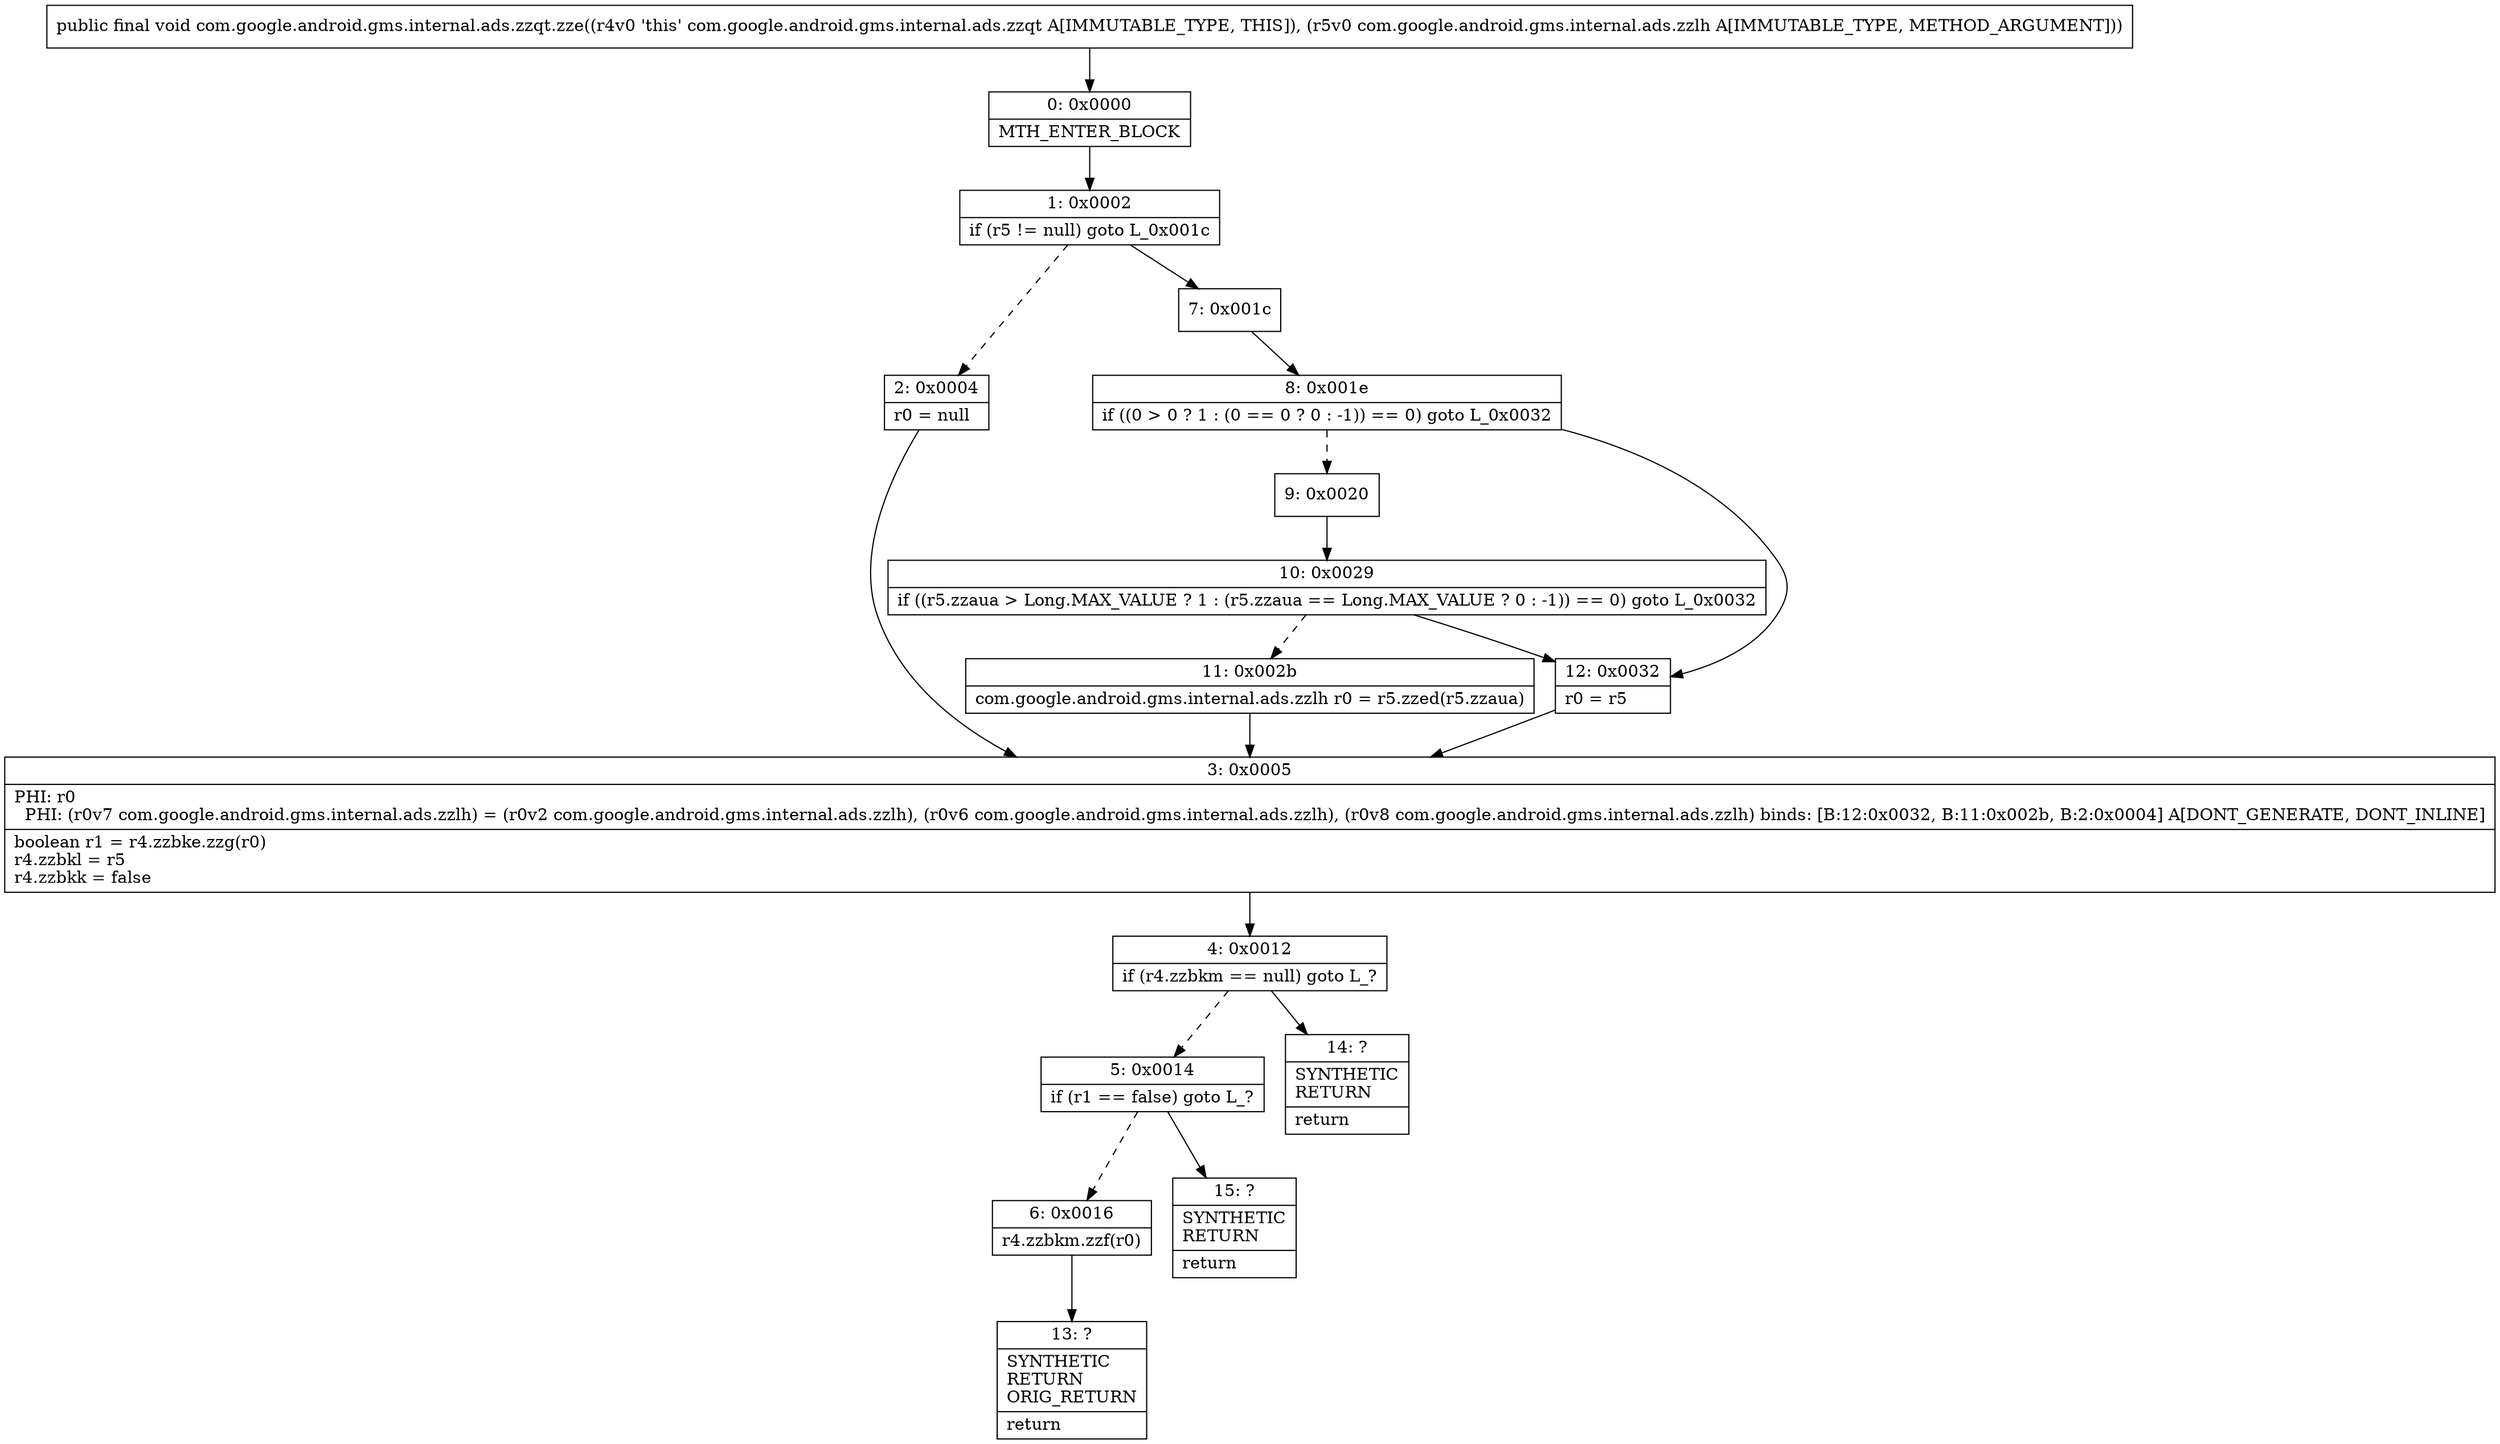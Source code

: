 digraph "CFG forcom.google.android.gms.internal.ads.zzqt.zze(Lcom\/google\/android\/gms\/internal\/ads\/zzlh;)V" {
Node_0 [shape=record,label="{0\:\ 0x0000|MTH_ENTER_BLOCK\l}"];
Node_1 [shape=record,label="{1\:\ 0x0002|if (r5 != null) goto L_0x001c\l}"];
Node_2 [shape=record,label="{2\:\ 0x0004|r0 = null\l}"];
Node_3 [shape=record,label="{3\:\ 0x0005|PHI: r0 \l  PHI: (r0v7 com.google.android.gms.internal.ads.zzlh) = (r0v2 com.google.android.gms.internal.ads.zzlh), (r0v6 com.google.android.gms.internal.ads.zzlh), (r0v8 com.google.android.gms.internal.ads.zzlh) binds: [B:12:0x0032, B:11:0x002b, B:2:0x0004] A[DONT_GENERATE, DONT_INLINE]\l|boolean r1 = r4.zzbke.zzg(r0)\lr4.zzbkl = r5\lr4.zzbkk = false\l}"];
Node_4 [shape=record,label="{4\:\ 0x0012|if (r4.zzbkm == null) goto L_?\l}"];
Node_5 [shape=record,label="{5\:\ 0x0014|if (r1 == false) goto L_?\l}"];
Node_6 [shape=record,label="{6\:\ 0x0016|r4.zzbkm.zzf(r0)\l}"];
Node_7 [shape=record,label="{7\:\ 0x001c}"];
Node_8 [shape=record,label="{8\:\ 0x001e|if ((0 \> 0 ? 1 : (0 == 0 ? 0 : \-1)) == 0) goto L_0x0032\l}"];
Node_9 [shape=record,label="{9\:\ 0x0020}"];
Node_10 [shape=record,label="{10\:\ 0x0029|if ((r5.zzaua \> Long.MAX_VALUE ? 1 : (r5.zzaua == Long.MAX_VALUE ? 0 : \-1)) == 0) goto L_0x0032\l}"];
Node_11 [shape=record,label="{11\:\ 0x002b|com.google.android.gms.internal.ads.zzlh r0 = r5.zzed(r5.zzaua)\l}"];
Node_12 [shape=record,label="{12\:\ 0x0032|r0 = r5\l}"];
Node_13 [shape=record,label="{13\:\ ?|SYNTHETIC\lRETURN\lORIG_RETURN\l|return\l}"];
Node_14 [shape=record,label="{14\:\ ?|SYNTHETIC\lRETURN\l|return\l}"];
Node_15 [shape=record,label="{15\:\ ?|SYNTHETIC\lRETURN\l|return\l}"];
MethodNode[shape=record,label="{public final void com.google.android.gms.internal.ads.zzqt.zze((r4v0 'this' com.google.android.gms.internal.ads.zzqt A[IMMUTABLE_TYPE, THIS]), (r5v0 com.google.android.gms.internal.ads.zzlh A[IMMUTABLE_TYPE, METHOD_ARGUMENT])) }"];
MethodNode -> Node_0;
Node_0 -> Node_1;
Node_1 -> Node_2[style=dashed];
Node_1 -> Node_7;
Node_2 -> Node_3;
Node_3 -> Node_4;
Node_4 -> Node_5[style=dashed];
Node_4 -> Node_14;
Node_5 -> Node_6[style=dashed];
Node_5 -> Node_15;
Node_6 -> Node_13;
Node_7 -> Node_8;
Node_8 -> Node_9[style=dashed];
Node_8 -> Node_12;
Node_9 -> Node_10;
Node_10 -> Node_11[style=dashed];
Node_10 -> Node_12;
Node_11 -> Node_3;
Node_12 -> Node_3;
}

